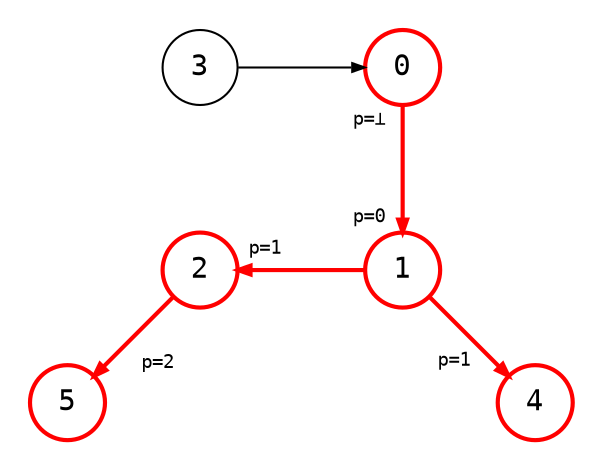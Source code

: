 digraph {
    node [shape=circle, fontname="monospace"];
    edge [arrowsize=0.6, fontname="monospace", fontsize=9];
    layout=circo;
    scale=1.0;
    normalize=true;
    pad=0.2;
    splines=line

    3 [color="#bbb", fontcolor="#bbb"];
    0, 1, 2, 4, 5 [style=bold, color=red];

    0 -> 1 [
        style=bold,
        color=red,
        headlabel=<
            <table border="0" cellpadding="2" cellspacing="0">
                <tr>
                    <td>p=0 </td>
                </tr>
            </table>
        >,
        taillabel=<
            <table border="0" cellpadding="2" cellspacing="0">
                <tr>
                    <td>p=⊥ </td>
                </tr>
            </table>
        >
    ];

    3 -> 0 [color="#bbb"];

    1 -> 2 [
        style=bold, 
        color=red, 
        headlabel=<
            <table border="0" cellpadding="5" cellspacing="0">
                <tr>
                    <td>p=1 </td>
                </tr>
            </table>
        >,
    ];

    2 -> 3 [style=invis];

    1 -> 4 [
        style=bold,
        color=red,
        headlabel=<
            <table border="0" cellpadding="2" cellspacing="0">
                <tr>
                    <td>p=1   </td>
                </tr>
            </table>
        >
    ];

    2 -> 5 [
        style=bold,
        color=red,
        headlabel=<
            <table border="0" cellpadding="1" cellspacing="0">
                <tr>
                    <td>    p=2</td>
                </tr>
            </table>
        >
    ];
}